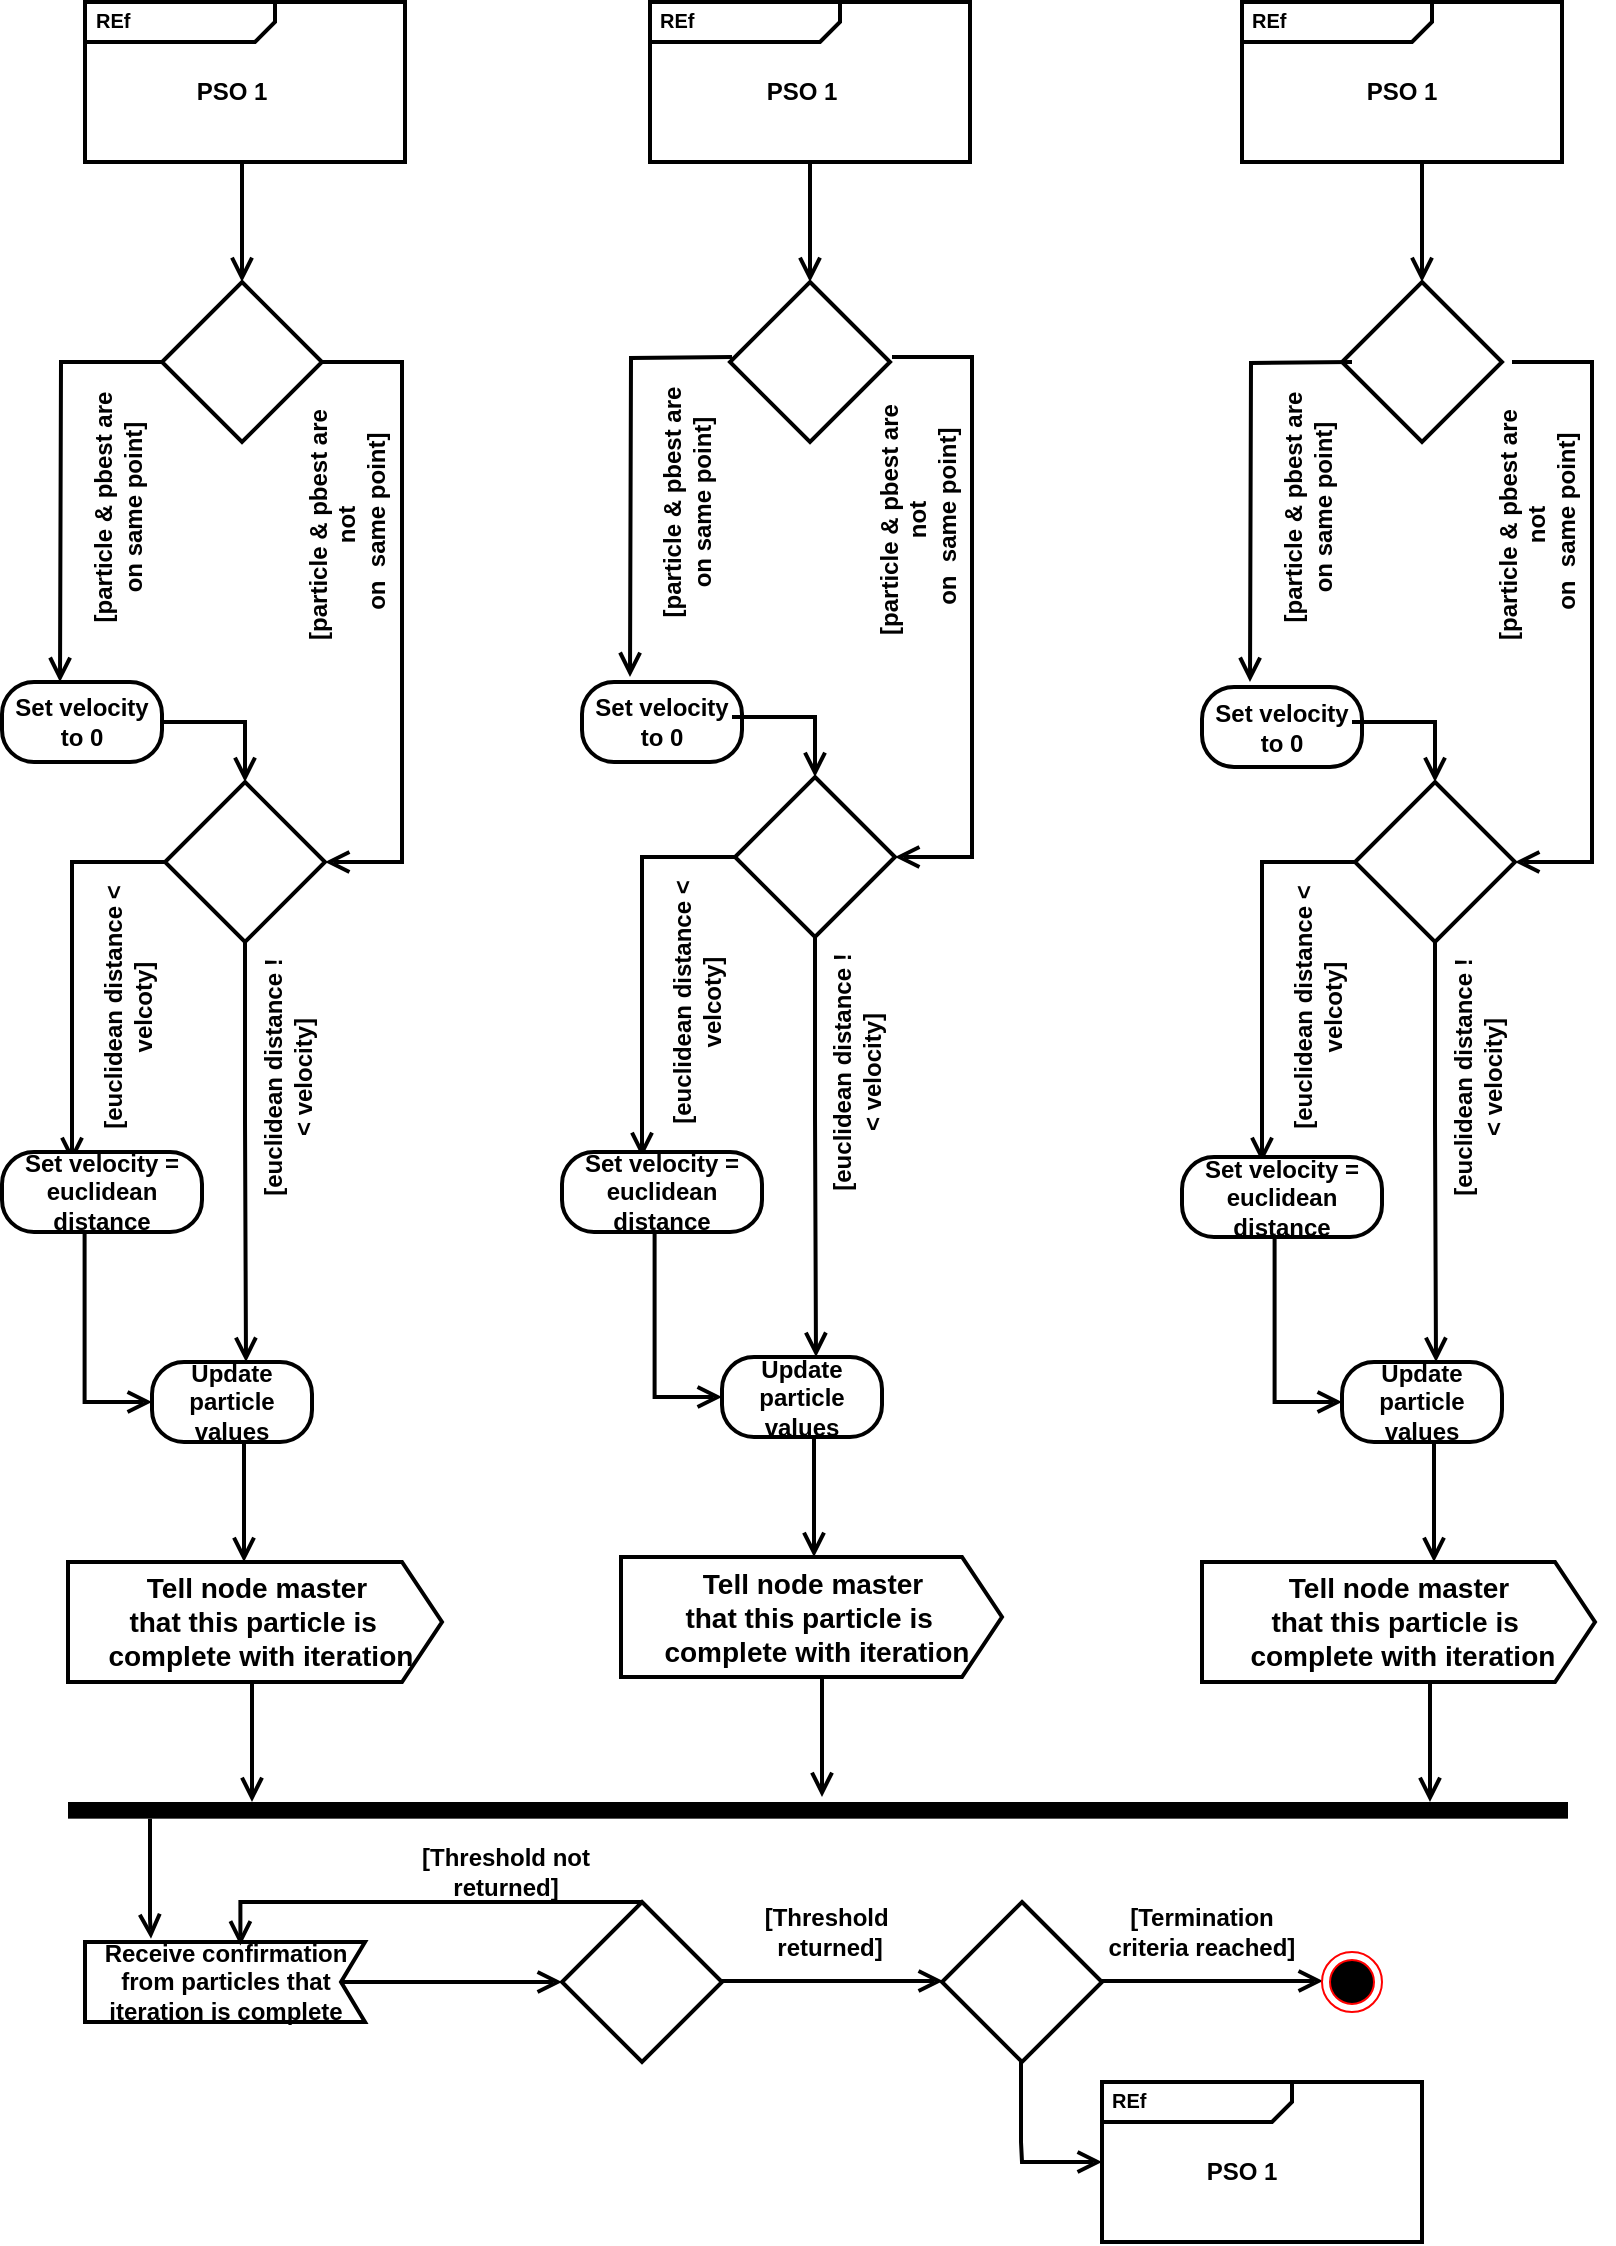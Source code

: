 <mxfile version="15.9.1" type="github">
  <diagram id="xlOCqbv3J9YG_qh07RI9" name="Page-1">
    <mxGraphModel dx="1038" dy="547" grid="1" gridSize="10" guides="1" tooltips="1" connect="1" arrows="1" fold="1" page="1" pageScale="1" pageWidth="827" pageHeight="1169" math="0" shadow="0">
      <root>
        <mxCell id="0" />
        <mxCell id="1" parent="0" />
        <mxCell id="xODYXfQhKV8Ah3ee-2qh-1" value="" style="rhombus;whiteSpace=wrap;html=1;strokeWidth=2;" parent="1" vertex="1">
          <mxGeometry x="90" y="160" width="80" height="80" as="geometry" />
        </mxCell>
        <mxCell id="xODYXfQhKV8Ah3ee-2qh-2" value="" style="rhombus;whiteSpace=wrap;html=1;strokeWidth=2;" parent="1" vertex="1">
          <mxGeometry x="374" y="160" width="80" height="80" as="geometry" />
        </mxCell>
        <mxCell id="xODYXfQhKV8Ah3ee-2qh-3" value="" style="rhombus;whiteSpace=wrap;html=1;strokeWidth=2;" parent="1" vertex="1">
          <mxGeometry x="680" y="160" width="80" height="80" as="geometry" />
        </mxCell>
        <mxCell id="xODYXfQhKV8Ah3ee-2qh-4" value="" style="edgeStyle=orthogonalEdgeStyle;html=1;verticalAlign=bottom;endArrow=open;endSize=8;strokeColor=#000000;rounded=0;exitX=0;exitY=0.5;exitDx=0;exitDy=0;strokeWidth=2;" parent="1" source="xODYXfQhKV8Ah3ee-2qh-1" edge="1">
          <mxGeometry relative="1" as="geometry">
            <mxPoint x="39" y="360" as="targetPoint" />
            <mxPoint x="39" y="750" as="sourcePoint" />
          </mxGeometry>
        </mxCell>
        <mxCell id="xODYXfQhKV8Ah3ee-2qh-5" value="" style="edgeStyle=orthogonalEdgeStyle;html=1;verticalAlign=bottom;endArrow=open;endSize=8;strokeColor=#000000;rounded=0;exitX=1;exitY=0.5;exitDx=0;exitDy=0;strokeWidth=2;entryX=1;entryY=0.5;entryDx=0;entryDy=0;" parent="1" source="xODYXfQhKV8Ah3ee-2qh-1" target="xODYXfQhKV8Ah3ee-2qh-18" edge="1">
          <mxGeometry relative="1" as="geometry">
            <mxPoint x="180" y="990" as="targetPoint" />
            <mxPoint x="240" y="750" as="sourcePoint" />
            <Array as="points">
              <mxPoint x="210" y="200" />
              <mxPoint x="210" y="450" />
            </Array>
          </mxGeometry>
        </mxCell>
        <mxCell id="xODYXfQhKV8Ah3ee-2qh-10" value="&lt;b&gt;[particle &amp;amp; pbest are on same point]&lt;/b&gt;" style="text;html=1;strokeColor=none;fillColor=none;align=center;verticalAlign=middle;whiteSpace=wrap;rounded=0;rotation=270;" parent="1" vertex="1">
          <mxGeometry x="5" y="250" width="125" height="45" as="geometry" />
        </mxCell>
        <mxCell id="xODYXfQhKV8Ah3ee-2qh-13" value="&lt;b&gt;[particle &amp;amp; pbest are not&lt;br&gt;&amp;nbsp;on&amp;nbsp; same point]&lt;/b&gt;" style="text;html=1;strokeColor=none;fillColor=none;align=center;verticalAlign=middle;whiteSpace=wrap;rounded=0;rotation=270;" parent="1" vertex="1">
          <mxGeometry x="120" y="260" width="125" height="42.5" as="geometry" />
        </mxCell>
        <mxCell id="xODYXfQhKV8Ah3ee-2qh-16" value="&lt;b&gt;Set velocity to 0&lt;/b&gt;" style="rounded=1;whiteSpace=wrap;html=1;arcSize=40;fontColor=#000000;fillColor=#FFFFFF;strokeColor=#000000;strokeWidth=2;" parent="1" vertex="1">
          <mxGeometry x="10" y="360" width="80" height="40" as="geometry" />
        </mxCell>
        <mxCell id="xODYXfQhKV8Ah3ee-2qh-17" value="" style="edgeStyle=orthogonalEdgeStyle;html=1;verticalAlign=bottom;endArrow=open;endSize=8;strokeColor=#000000;rounded=0;exitX=1;exitY=0.5;exitDx=0;exitDy=0;strokeWidth=2;entryX=0.5;entryY=0;entryDx=0;entryDy=0;" parent="1" source="xODYXfQhKV8Ah3ee-2qh-16" target="xODYXfQhKV8Ah3ee-2qh-18" edge="1">
          <mxGeometry relative="1" as="geometry">
            <mxPoint x="130" y="380" as="targetPoint" />
            <mxPoint x="93" y="970" as="sourcePoint" />
            <Array as="points">
              <mxPoint x="132" y="380" />
            </Array>
          </mxGeometry>
        </mxCell>
        <mxCell id="xODYXfQhKV8Ah3ee-2qh-18" value="" style="rhombus;whiteSpace=wrap;html=1;strokeWidth=2;" parent="1" vertex="1">
          <mxGeometry x="91.5" y="410" width="80" height="80" as="geometry" />
        </mxCell>
        <mxCell id="xODYXfQhKV8Ah3ee-2qh-19" value="" style="edgeStyle=orthogonalEdgeStyle;html=1;verticalAlign=bottom;endArrow=open;endSize=8;strokeColor=#000000;rounded=0;strokeWidth=2;exitX=0;exitY=0.5;exitDx=0;exitDy=0;" parent="1" source="xODYXfQhKV8Ah3ee-2qh-18" edge="1">
          <mxGeometry relative="1" as="geometry">
            <mxPoint x="45" y="600" as="targetPoint" />
            <mxPoint x="124" y="720" as="sourcePoint" />
            <Array as="points">
              <mxPoint x="45" y="450" />
            </Array>
          </mxGeometry>
        </mxCell>
        <mxCell id="xODYXfQhKV8Ah3ee-2qh-20" value="&lt;b&gt;[euclidean distance &amp;lt; velcoty]&lt;/b&gt;" style="text;html=1;strokeColor=none;fillColor=none;align=center;verticalAlign=middle;whiteSpace=wrap;rounded=0;rotation=270;" parent="1" vertex="1">
          <mxGeometry x="10" y="500" width="125" height="45" as="geometry" />
        </mxCell>
        <mxCell id="xODYXfQhKV8Ah3ee-2qh-21" value="&lt;b&gt;Set velocity = euclidean distance&lt;/b&gt;" style="rounded=1;whiteSpace=wrap;html=1;arcSize=40;fontColor=#000000;fillColor=#FFFFFF;strokeColor=#000000;strokeWidth=2;" parent="1" vertex="1">
          <mxGeometry x="10" y="595" width="100" height="40" as="geometry" />
        </mxCell>
        <mxCell id="xODYXfQhKV8Ah3ee-2qh-23" value="&lt;b&gt;Update particle values&lt;/b&gt;" style="rounded=1;whiteSpace=wrap;html=1;arcSize=40;fontColor=#000000;fillColor=#FFFFFF;strokeColor=#000000;strokeWidth=2;" parent="1" vertex="1">
          <mxGeometry x="85" y="700" width="80" height="40" as="geometry" />
        </mxCell>
        <mxCell id="xODYXfQhKV8Ah3ee-2qh-24" value="" style="edgeStyle=orthogonalEdgeStyle;html=1;verticalAlign=bottom;endArrow=open;endSize=8;strokeColor=#000000;rounded=0;strokeWidth=2;exitX=0.5;exitY=1;exitDx=0;exitDy=0;" parent="1" source="xODYXfQhKV8Ah3ee-2qh-18" edge="1">
          <mxGeometry relative="1" as="geometry">
            <mxPoint x="132" y="700" as="targetPoint" />
            <mxPoint x="110" y="570" as="sourcePoint" />
            <Array as="points">
              <mxPoint x="132" y="580" />
              <mxPoint x="132" y="580" />
            </Array>
          </mxGeometry>
        </mxCell>
        <mxCell id="xODYXfQhKV8Ah3ee-2qh-25" value="&lt;p style=&quot;margin: 0px ; margin-top: 4px ; margin-left: 5px ; text-align: left&quot;&gt;&lt;b&gt;REf&amp;nbsp;&lt;/b&gt;&lt;/p&gt;" style="html=1;shape=mxgraph.sysml.package;overflow=fill;labelX=95;align=left;spacingLeft=5;verticalAlign=top;spacingTop=-3;fontSize=10;strokeColor=#000000;strokeWidth=2;fillColor=#FFFFFF;" parent="1" vertex="1">
          <mxGeometry x="51.5" y="20" width="160" height="80" as="geometry" />
        </mxCell>
        <mxCell id="xODYXfQhKV8Ah3ee-2qh-26" value="&lt;p style=&quot;margin: 0px ; margin-top: 4px ; margin-left: 5px ; text-align: left&quot;&gt;&lt;b&gt;REf&amp;nbsp;&lt;/b&gt;&lt;/p&gt;" style="html=1;shape=mxgraph.sysml.package;overflow=fill;labelX=95;align=left;spacingLeft=5;verticalAlign=top;spacingTop=-3;fontSize=10;strokeColor=#000000;strokeWidth=2;fillColor=#FFFFFF;" parent="1" vertex="1">
          <mxGeometry x="334" y="20" width="160" height="80" as="geometry" />
        </mxCell>
        <mxCell id="xODYXfQhKV8Ah3ee-2qh-27" value="&lt;p style=&quot;margin: 0px ; margin-top: 4px ; margin-left: 5px ; text-align: left&quot;&gt;&lt;b&gt;REf&amp;nbsp;&lt;/b&gt;&lt;/p&gt;" style="html=1;shape=mxgraph.sysml.package;overflow=fill;labelX=95;align=left;spacingLeft=5;verticalAlign=top;spacingTop=-3;fontSize=10;strokeColor=#000000;strokeWidth=2;fillColor=#FFFFFF;" parent="1" vertex="1">
          <mxGeometry x="630" y="20" width="160" height="80" as="geometry" />
        </mxCell>
        <mxCell id="xODYXfQhKV8Ah3ee-2qh-28" value="&lt;b&gt;PSO 1&lt;/b&gt;" style="text;html=1;strokeColor=none;fillColor=none;align=center;verticalAlign=middle;whiteSpace=wrap;rounded=0;" parent="1" vertex="1">
          <mxGeometry x="95" y="50" width="60" height="30" as="geometry" />
        </mxCell>
        <mxCell id="xODYXfQhKV8Ah3ee-2qh-29" value="&lt;b&gt;PSO 1&lt;/b&gt;" style="text;html=1;strokeColor=none;fillColor=none;align=center;verticalAlign=middle;whiteSpace=wrap;rounded=0;" parent="1" vertex="1">
          <mxGeometry x="380" y="50" width="60" height="30" as="geometry" />
        </mxCell>
        <mxCell id="xODYXfQhKV8Ah3ee-2qh-30" value="&lt;b&gt;PSO 1&lt;/b&gt;" style="text;html=1;strokeColor=none;fillColor=none;align=center;verticalAlign=middle;whiteSpace=wrap;rounded=0;" parent="1" vertex="1">
          <mxGeometry x="680" y="50" width="60" height="30" as="geometry" />
        </mxCell>
        <mxCell id="xODYXfQhKV8Ah3ee-2qh-31" value="" style="edgeStyle=orthogonalEdgeStyle;html=1;verticalAlign=bottom;endArrow=open;endSize=8;strokeColor=#000000;rounded=0;strokeWidth=2;" parent="1" edge="1">
          <mxGeometry relative="1" as="geometry">
            <mxPoint x="130" y="160" as="targetPoint" />
            <mxPoint x="130" y="100" as="sourcePoint" />
          </mxGeometry>
        </mxCell>
        <mxCell id="xODYXfQhKV8Ah3ee-2qh-32" value="" style="edgeStyle=orthogonalEdgeStyle;html=1;verticalAlign=bottom;endArrow=open;endSize=8;strokeColor=#000000;rounded=0;strokeWidth=2;" parent="1" edge="1">
          <mxGeometry relative="1" as="geometry">
            <mxPoint x="414" y="160" as="targetPoint" />
            <mxPoint x="414" y="100" as="sourcePoint" />
          </mxGeometry>
        </mxCell>
        <mxCell id="xODYXfQhKV8Ah3ee-2qh-33" value="" style="edgeStyle=orthogonalEdgeStyle;html=1;verticalAlign=bottom;endArrow=open;endSize=8;strokeColor=#000000;rounded=0;strokeWidth=2;" parent="1" edge="1">
          <mxGeometry relative="1" as="geometry">
            <mxPoint x="720" y="160" as="targetPoint" />
            <mxPoint x="720" y="100" as="sourcePoint" />
          </mxGeometry>
        </mxCell>
        <mxCell id="xODYXfQhKV8Ah3ee-2qh-38" value="" style="edgeStyle=orthogonalEdgeStyle;html=1;verticalAlign=bottom;endArrow=open;endSize=8;strokeColor=#000000;rounded=0;strokeWidth=2;exitX=0.413;exitY=1;exitDx=0;exitDy=0;entryX=0;entryY=0.5;entryDx=0;entryDy=0;exitPerimeter=0;" parent="1" source="xODYXfQhKV8Ah3ee-2qh-21" target="xODYXfQhKV8Ah3ee-2qh-23" edge="1">
          <mxGeometry relative="1" as="geometry">
            <mxPoint x="42.5" y="1150" as="targetPoint" />
            <mxPoint x="47.5" y="950" as="sourcePoint" />
            <Array as="points">
              <mxPoint x="51" y="720" />
            </Array>
          </mxGeometry>
        </mxCell>
        <mxCell id="xODYXfQhKV8Ah3ee-2qh-48" value="&lt;b&gt;Set velocity to 0&lt;/b&gt;" style="rounded=1;whiteSpace=wrap;html=1;arcSize=40;fontColor=#000000;fillColor=#FFFFFF;strokeColor=#000000;strokeWidth=2;" parent="1" vertex="1">
          <mxGeometry x="300" y="360" width="80" height="40" as="geometry" />
        </mxCell>
        <mxCell id="xODYXfQhKV8Ah3ee-2qh-66" value="&lt;b&gt;[euclidean distance !&amp;lt; velocity]&lt;/b&gt;" style="text;html=1;strokeColor=none;fillColor=none;align=center;verticalAlign=middle;whiteSpace=wrap;rounded=0;rotation=270;" parent="1" vertex="1">
          <mxGeometry x="90" y="535" width="125" height="45" as="geometry" />
        </mxCell>
        <mxCell id="xODYXfQhKV8Ah3ee-2qh-69" value="" style="edgeStyle=orthogonalEdgeStyle;html=1;verticalAlign=bottom;endArrow=open;endSize=8;strokeColor=#000000;rounded=0;strokeWidth=2;" parent="1" edge="1">
          <mxGeometry relative="1" as="geometry">
            <mxPoint x="131" y="800" as="targetPoint" />
            <mxPoint x="131" y="740" as="sourcePoint" />
            <Array as="points">
              <mxPoint x="131" y="790" />
              <mxPoint x="131" y="790" />
            </Array>
          </mxGeometry>
        </mxCell>
        <mxCell id="xODYXfQhKV8Ah3ee-2qh-72" value="" style="html=1;points=[];perimeter=orthogonalPerimeter;fillColor=#000000;strokeColor=none;direction=north;" parent="1" vertex="1">
          <mxGeometry x="43" y="920" width="750" height="8.33" as="geometry" />
        </mxCell>
        <mxCell id="xODYXfQhKV8Ah3ee-2qh-73" value="&lt;b&gt;Tell node master &lt;br&gt;that this particle&amp;nbsp;is&amp;nbsp;&lt;br&gt;&amp;nbsp;complete with iteration&lt;/b&gt;" style="html=1;shape=mxgraph.infographic.ribbonSimple;notch1=0;notch2=20;align=center;verticalAlign=middle;fontSize=14;fontStyle=0;fillColor=#FFFFFF;strokeWidth=2;" parent="1" vertex="1">
          <mxGeometry x="43" y="800" width="187" height="60" as="geometry" />
        </mxCell>
        <mxCell id="xODYXfQhKV8Ah3ee-2qh-76" value="" style="edgeStyle=orthogonalEdgeStyle;html=1;verticalAlign=bottom;endArrow=open;endSize=8;strokeColor=#000000;rounded=0;strokeWidth=2;" parent="1" edge="1">
          <mxGeometry relative="1" as="geometry">
            <mxPoint x="135" y="920" as="targetPoint" />
            <mxPoint x="135" y="860" as="sourcePoint" />
            <Array as="points">
              <mxPoint x="135" y="910" />
              <mxPoint x="135" y="910" />
            </Array>
          </mxGeometry>
        </mxCell>
        <mxCell id="xODYXfQhKV8Ah3ee-2qh-79" value="Receive confirmation from particles that iteration is complete" style="shape=mxgraph.sysml.accEvent;flipH=1;whiteSpace=wrap;align=center;fontStyle=1;strokeWidth=2;" parent="1" vertex="1">
          <mxGeometry x="51.5" y="990" width="140" height="40" as="geometry" />
        </mxCell>
        <mxCell id="pi3bbSPv9wK64zZ6astG-33" value="" style="edgeStyle=orthogonalEdgeStyle;html=1;verticalAlign=bottom;endArrow=open;endSize=8;strokeColor=#000000;rounded=0;exitX=0;exitY=0.5;exitDx=0;exitDy=0;strokeWidth=2;" edge="1" parent="1">
          <mxGeometry relative="1" as="geometry">
            <mxPoint x="324" y="357.5" as="targetPoint" />
            <mxPoint x="375" y="197.5" as="sourcePoint" />
          </mxGeometry>
        </mxCell>
        <mxCell id="pi3bbSPv9wK64zZ6astG-34" value="" style="edgeStyle=orthogonalEdgeStyle;html=1;verticalAlign=bottom;endArrow=open;endSize=8;strokeColor=#000000;rounded=0;exitX=1;exitY=0.5;exitDx=0;exitDy=0;strokeWidth=2;entryX=1;entryY=0.5;entryDx=0;entryDy=0;" edge="1" parent="1" target="pi3bbSPv9wK64zZ6astG-38">
          <mxGeometry relative="1" as="geometry">
            <mxPoint x="465" y="987.5" as="targetPoint" />
            <mxPoint x="455" y="197.5" as="sourcePoint" />
            <Array as="points">
              <mxPoint x="495" y="197.5" />
              <mxPoint x="495" y="447.5" />
            </Array>
          </mxGeometry>
        </mxCell>
        <mxCell id="pi3bbSPv9wK64zZ6astG-35" value="&lt;b&gt;[particle &amp;amp; pbest are on same point]&lt;/b&gt;" style="text;html=1;strokeColor=none;fillColor=none;align=center;verticalAlign=middle;whiteSpace=wrap;rounded=0;rotation=270;" vertex="1" parent="1">
          <mxGeometry x="290" y="247.5" width="125" height="45" as="geometry" />
        </mxCell>
        <mxCell id="pi3bbSPv9wK64zZ6astG-36" value="&lt;b&gt;[particle &amp;amp; pbest are not&lt;br&gt;&amp;nbsp;on&amp;nbsp; same point]&lt;/b&gt;" style="text;html=1;strokeColor=none;fillColor=none;align=center;verticalAlign=middle;whiteSpace=wrap;rounded=0;rotation=270;" vertex="1" parent="1">
          <mxGeometry x="405" y="257.5" width="125" height="42.5" as="geometry" />
        </mxCell>
        <mxCell id="pi3bbSPv9wK64zZ6astG-37" value="" style="edgeStyle=orthogonalEdgeStyle;html=1;verticalAlign=bottom;endArrow=open;endSize=8;strokeColor=#000000;rounded=0;exitX=1;exitY=0.5;exitDx=0;exitDy=0;strokeWidth=2;entryX=0.5;entryY=0;entryDx=0;entryDy=0;" edge="1" parent="1" target="pi3bbSPv9wK64zZ6astG-38">
          <mxGeometry relative="1" as="geometry">
            <mxPoint x="415" y="377.5" as="targetPoint" />
            <mxPoint x="375" y="377.5" as="sourcePoint" />
            <Array as="points">
              <mxPoint x="417" y="377.5" />
            </Array>
          </mxGeometry>
        </mxCell>
        <mxCell id="pi3bbSPv9wK64zZ6astG-38" value="" style="rhombus;whiteSpace=wrap;html=1;strokeWidth=2;" vertex="1" parent="1">
          <mxGeometry x="376.5" y="407.5" width="80" height="80" as="geometry" />
        </mxCell>
        <mxCell id="pi3bbSPv9wK64zZ6astG-39" value="" style="edgeStyle=orthogonalEdgeStyle;html=1;verticalAlign=bottom;endArrow=open;endSize=8;strokeColor=#000000;rounded=0;strokeWidth=2;exitX=0;exitY=0.5;exitDx=0;exitDy=0;" edge="1" parent="1" source="pi3bbSPv9wK64zZ6astG-38">
          <mxGeometry relative="1" as="geometry">
            <mxPoint x="330" y="597.5" as="targetPoint" />
            <mxPoint x="409" y="717.5" as="sourcePoint" />
            <Array as="points">
              <mxPoint x="330" y="447.5" />
            </Array>
          </mxGeometry>
        </mxCell>
        <mxCell id="pi3bbSPv9wK64zZ6astG-40" value="&lt;b&gt;[euclidean distance &amp;lt; velcoty]&lt;/b&gt;" style="text;html=1;strokeColor=none;fillColor=none;align=center;verticalAlign=middle;whiteSpace=wrap;rounded=0;rotation=270;" vertex="1" parent="1">
          <mxGeometry x="295" y="497.5" width="125" height="45" as="geometry" />
        </mxCell>
        <mxCell id="pi3bbSPv9wK64zZ6astG-41" value="&lt;b&gt;Update particle values&lt;/b&gt;" style="rounded=1;whiteSpace=wrap;html=1;arcSize=40;fontColor=#000000;fillColor=#FFFFFF;strokeColor=#000000;strokeWidth=2;" vertex="1" parent="1">
          <mxGeometry x="370" y="697.5" width="80" height="40" as="geometry" />
        </mxCell>
        <mxCell id="pi3bbSPv9wK64zZ6astG-42" value="" style="edgeStyle=orthogonalEdgeStyle;html=1;verticalAlign=bottom;endArrow=open;endSize=8;strokeColor=#000000;rounded=0;strokeWidth=2;exitX=0.5;exitY=1;exitDx=0;exitDy=0;" edge="1" parent="1" source="pi3bbSPv9wK64zZ6astG-38">
          <mxGeometry relative="1" as="geometry">
            <mxPoint x="417" y="697.5" as="targetPoint" />
            <mxPoint x="395" y="567.5" as="sourcePoint" />
            <Array as="points">
              <mxPoint x="417" y="577.5" />
              <mxPoint x="417" y="577.5" />
            </Array>
          </mxGeometry>
        </mxCell>
        <mxCell id="pi3bbSPv9wK64zZ6astG-43" value="" style="edgeStyle=orthogonalEdgeStyle;html=1;verticalAlign=bottom;endArrow=open;endSize=8;strokeColor=#000000;rounded=0;strokeWidth=2;exitX=0.413;exitY=1;exitDx=0;exitDy=0;entryX=0;entryY=0.5;entryDx=0;entryDy=0;exitPerimeter=0;" edge="1" parent="1" target="pi3bbSPv9wK64zZ6astG-41">
          <mxGeometry relative="1" as="geometry">
            <mxPoint x="327.5" y="1147.5" as="targetPoint" />
            <mxPoint x="336.3" y="632.5" as="sourcePoint" />
            <Array as="points">
              <mxPoint x="336" y="717.5" />
            </Array>
          </mxGeometry>
        </mxCell>
        <mxCell id="pi3bbSPv9wK64zZ6astG-44" value="&lt;b&gt;[euclidean distance !&amp;lt; velocity]&lt;/b&gt;" style="text;html=1;strokeColor=none;fillColor=none;align=center;verticalAlign=middle;whiteSpace=wrap;rounded=0;rotation=270;" vertex="1" parent="1">
          <mxGeometry x="375" y="532.5" width="125" height="45" as="geometry" />
        </mxCell>
        <mxCell id="pi3bbSPv9wK64zZ6astG-45" value="" style="edgeStyle=orthogonalEdgeStyle;html=1;verticalAlign=bottom;endArrow=open;endSize=8;strokeColor=#000000;rounded=0;strokeWidth=2;" edge="1" parent="1">
          <mxGeometry relative="1" as="geometry">
            <mxPoint x="416" y="797.5" as="targetPoint" />
            <mxPoint x="416" y="737.5" as="sourcePoint" />
            <Array as="points">
              <mxPoint x="416" y="787.5" />
              <mxPoint x="416" y="787.5" />
            </Array>
          </mxGeometry>
        </mxCell>
        <mxCell id="pi3bbSPv9wK64zZ6astG-46" value="&lt;b&gt;Tell node master &lt;br&gt;that this particle&amp;nbsp;is&amp;nbsp;&lt;br&gt;&amp;nbsp;complete with iteration&lt;/b&gt;" style="html=1;shape=mxgraph.infographic.ribbonSimple;notch1=0;notch2=20;align=center;verticalAlign=middle;fontSize=14;fontStyle=0;fillColor=#FFFFFF;strokeWidth=2;" vertex="1" parent="1">
          <mxGeometry x="319.5" y="797.5" width="190.5" height="60" as="geometry" />
        </mxCell>
        <mxCell id="pi3bbSPv9wK64zZ6astG-47" value="" style="edgeStyle=orthogonalEdgeStyle;html=1;verticalAlign=bottom;endArrow=open;endSize=8;strokeColor=#000000;rounded=0;strokeWidth=2;" edge="1" parent="1">
          <mxGeometry relative="1" as="geometry">
            <mxPoint x="420" y="917.5" as="targetPoint" />
            <mxPoint x="420" y="857.5" as="sourcePoint" />
            <Array as="points">
              <mxPoint x="420" y="907.5" />
              <mxPoint x="420" y="907.5" />
            </Array>
          </mxGeometry>
        </mxCell>
        <mxCell id="pi3bbSPv9wK64zZ6astG-48" value="&lt;b&gt;Set velocity = euclidean distance&lt;/b&gt;" style="rounded=1;whiteSpace=wrap;html=1;arcSize=40;fontColor=#000000;fillColor=#FFFFFF;strokeColor=#000000;strokeWidth=2;" vertex="1" parent="1">
          <mxGeometry x="290" y="595" width="100" height="40" as="geometry" />
        </mxCell>
        <mxCell id="pi3bbSPv9wK64zZ6astG-50" value="&lt;b&gt;Set velocity to 0&lt;/b&gt;" style="rounded=1;whiteSpace=wrap;html=1;arcSize=40;fontColor=#000000;fillColor=#FFFFFF;strokeColor=#000000;strokeWidth=2;" vertex="1" parent="1">
          <mxGeometry x="610" y="362.5" width="80" height="40" as="geometry" />
        </mxCell>
        <mxCell id="pi3bbSPv9wK64zZ6astG-51" value="" style="edgeStyle=orthogonalEdgeStyle;html=1;verticalAlign=bottom;endArrow=open;endSize=8;strokeColor=#000000;rounded=0;exitX=0;exitY=0.5;exitDx=0;exitDy=0;strokeWidth=2;" edge="1" parent="1">
          <mxGeometry relative="1" as="geometry">
            <mxPoint x="634" y="360" as="targetPoint" />
            <mxPoint x="685" y="200" as="sourcePoint" />
          </mxGeometry>
        </mxCell>
        <mxCell id="pi3bbSPv9wK64zZ6astG-52" value="" style="edgeStyle=orthogonalEdgeStyle;html=1;verticalAlign=bottom;endArrow=open;endSize=8;strokeColor=#000000;rounded=0;exitX=1;exitY=0.5;exitDx=0;exitDy=0;strokeWidth=2;entryX=1;entryY=0.5;entryDx=0;entryDy=0;" edge="1" parent="1" target="pi3bbSPv9wK64zZ6astG-56">
          <mxGeometry relative="1" as="geometry">
            <mxPoint x="775" y="990" as="targetPoint" />
            <mxPoint x="765" y="200" as="sourcePoint" />
            <Array as="points">
              <mxPoint x="805" y="200" />
              <mxPoint x="805" y="450" />
            </Array>
          </mxGeometry>
        </mxCell>
        <mxCell id="pi3bbSPv9wK64zZ6astG-53" value="&lt;b&gt;[particle &amp;amp; pbest are on same point]&lt;/b&gt;" style="text;html=1;strokeColor=none;fillColor=none;align=center;verticalAlign=middle;whiteSpace=wrap;rounded=0;rotation=270;" vertex="1" parent="1">
          <mxGeometry x="600" y="250" width="125" height="45" as="geometry" />
        </mxCell>
        <mxCell id="pi3bbSPv9wK64zZ6astG-54" value="&lt;b&gt;[particle &amp;amp; pbest are not&lt;br&gt;&amp;nbsp;on&amp;nbsp; same point]&lt;/b&gt;" style="text;html=1;strokeColor=none;fillColor=none;align=center;verticalAlign=middle;whiteSpace=wrap;rounded=0;rotation=270;" vertex="1" parent="1">
          <mxGeometry x="715" y="260" width="125" height="42.5" as="geometry" />
        </mxCell>
        <mxCell id="pi3bbSPv9wK64zZ6astG-55" value="" style="edgeStyle=orthogonalEdgeStyle;html=1;verticalAlign=bottom;endArrow=open;endSize=8;strokeColor=#000000;rounded=0;exitX=1;exitY=0.5;exitDx=0;exitDy=0;strokeWidth=2;entryX=0.5;entryY=0;entryDx=0;entryDy=0;" edge="1" parent="1" target="pi3bbSPv9wK64zZ6astG-56">
          <mxGeometry relative="1" as="geometry">
            <mxPoint x="725" y="380" as="targetPoint" />
            <mxPoint x="685" y="380" as="sourcePoint" />
            <Array as="points">
              <mxPoint x="727" y="380" />
            </Array>
          </mxGeometry>
        </mxCell>
        <mxCell id="pi3bbSPv9wK64zZ6astG-56" value="" style="rhombus;whiteSpace=wrap;html=1;strokeWidth=2;" vertex="1" parent="1">
          <mxGeometry x="686.5" y="410" width="80" height="80" as="geometry" />
        </mxCell>
        <mxCell id="pi3bbSPv9wK64zZ6astG-57" value="" style="edgeStyle=orthogonalEdgeStyle;html=1;verticalAlign=bottom;endArrow=open;endSize=8;strokeColor=#000000;rounded=0;strokeWidth=2;exitX=0;exitY=0.5;exitDx=0;exitDy=0;" edge="1" parent="1" source="pi3bbSPv9wK64zZ6astG-56">
          <mxGeometry relative="1" as="geometry">
            <mxPoint x="640" y="600" as="targetPoint" />
            <mxPoint x="719" y="720" as="sourcePoint" />
            <Array as="points">
              <mxPoint x="640" y="450" />
            </Array>
          </mxGeometry>
        </mxCell>
        <mxCell id="pi3bbSPv9wK64zZ6astG-58" value="&lt;b&gt;[euclidean distance &amp;lt; velcoty]&lt;/b&gt;" style="text;html=1;strokeColor=none;fillColor=none;align=center;verticalAlign=middle;whiteSpace=wrap;rounded=0;rotation=270;" vertex="1" parent="1">
          <mxGeometry x="605" y="500" width="125" height="45" as="geometry" />
        </mxCell>
        <mxCell id="pi3bbSPv9wK64zZ6astG-59" value="&lt;b&gt;Update particle values&lt;/b&gt;" style="rounded=1;whiteSpace=wrap;html=1;arcSize=40;fontColor=#000000;fillColor=#FFFFFF;strokeColor=#000000;strokeWidth=2;" vertex="1" parent="1">
          <mxGeometry x="680" y="700" width="80" height="40" as="geometry" />
        </mxCell>
        <mxCell id="pi3bbSPv9wK64zZ6astG-60" value="" style="edgeStyle=orthogonalEdgeStyle;html=1;verticalAlign=bottom;endArrow=open;endSize=8;strokeColor=#000000;rounded=0;strokeWidth=2;exitX=0.5;exitY=1;exitDx=0;exitDy=0;" edge="1" parent="1" source="pi3bbSPv9wK64zZ6astG-56">
          <mxGeometry relative="1" as="geometry">
            <mxPoint x="727" y="700" as="targetPoint" />
            <mxPoint x="705" y="570" as="sourcePoint" />
            <Array as="points">
              <mxPoint x="727" y="580" />
              <mxPoint x="727" y="580" />
            </Array>
          </mxGeometry>
        </mxCell>
        <mxCell id="pi3bbSPv9wK64zZ6astG-61" value="" style="edgeStyle=orthogonalEdgeStyle;html=1;verticalAlign=bottom;endArrow=open;endSize=8;strokeColor=#000000;rounded=0;strokeWidth=2;exitX=0.413;exitY=1;exitDx=0;exitDy=0;entryX=0;entryY=0.5;entryDx=0;entryDy=0;exitPerimeter=0;" edge="1" parent="1" target="pi3bbSPv9wK64zZ6astG-59">
          <mxGeometry relative="1" as="geometry">
            <mxPoint x="637.5" y="1150" as="targetPoint" />
            <mxPoint x="646.3" y="635" as="sourcePoint" />
            <Array as="points">
              <mxPoint x="646" y="720" />
            </Array>
          </mxGeometry>
        </mxCell>
        <mxCell id="pi3bbSPv9wK64zZ6astG-62" value="&lt;b&gt;[euclidean distance !&amp;lt; velocity]&lt;/b&gt;" style="text;html=1;strokeColor=none;fillColor=none;align=center;verticalAlign=middle;whiteSpace=wrap;rounded=0;rotation=270;" vertex="1" parent="1">
          <mxGeometry x="685" y="535" width="125" height="45" as="geometry" />
        </mxCell>
        <mxCell id="pi3bbSPv9wK64zZ6astG-63" value="" style="edgeStyle=orthogonalEdgeStyle;html=1;verticalAlign=bottom;endArrow=open;endSize=8;strokeColor=#000000;rounded=0;strokeWidth=2;" edge="1" parent="1">
          <mxGeometry relative="1" as="geometry">
            <mxPoint x="726" y="800" as="targetPoint" />
            <mxPoint x="726" y="740" as="sourcePoint" />
            <Array as="points">
              <mxPoint x="726" y="790" />
              <mxPoint x="726" y="790" />
            </Array>
          </mxGeometry>
        </mxCell>
        <mxCell id="pi3bbSPv9wK64zZ6astG-64" value="&lt;b&gt;Tell node master &lt;br&gt;that this particle&amp;nbsp;is&amp;nbsp;&lt;br&gt;&amp;nbsp;complete with iteration&lt;/b&gt;" style="html=1;shape=mxgraph.infographic.ribbonSimple;notch1=0;notch2=20;align=center;verticalAlign=middle;fontSize=14;fontStyle=0;fillColor=#FFFFFF;strokeWidth=2;" vertex="1" parent="1">
          <mxGeometry x="610" y="800" width="196.5" height="60" as="geometry" />
        </mxCell>
        <mxCell id="pi3bbSPv9wK64zZ6astG-65" value="&lt;b&gt;Set velocity = euclidean distance&lt;/b&gt;" style="rounded=1;whiteSpace=wrap;html=1;arcSize=40;fontColor=#000000;fillColor=#FFFFFF;strokeColor=#000000;strokeWidth=2;" vertex="1" parent="1">
          <mxGeometry x="600" y="597.5" width="100" height="40" as="geometry" />
        </mxCell>
        <mxCell id="pi3bbSPv9wK64zZ6astG-66" value="" style="edgeStyle=orthogonalEdgeStyle;html=1;verticalAlign=bottom;endArrow=open;endSize=8;strokeColor=#000000;rounded=0;strokeWidth=2;" edge="1" parent="1">
          <mxGeometry relative="1" as="geometry">
            <mxPoint x="724" y="920" as="targetPoint" />
            <mxPoint x="724" y="860" as="sourcePoint" />
            <Array as="points">
              <mxPoint x="724" y="910" />
              <mxPoint x="724" y="910" />
            </Array>
          </mxGeometry>
        </mxCell>
        <mxCell id="pi3bbSPv9wK64zZ6astG-67" value="" style="edgeStyle=orthogonalEdgeStyle;html=1;verticalAlign=bottom;endArrow=open;endSize=8;strokeColor=#000000;rounded=0;strokeWidth=2;exitX=0.5;exitY=0;exitDx=0;exitDy=0;entryX=0.445;entryY=0.045;entryDx=0;entryDy=0;entryPerimeter=0;" edge="1" parent="1" source="pi3bbSPv9wK64zZ6astG-69" target="xODYXfQhKV8Ah3ee-2qh-79">
          <mxGeometry relative="1" as="geometry">
            <mxPoint x="120" y="990" as="targetPoint" />
            <mxPoint x="570" y="1040" as="sourcePoint" />
            <Array as="points">
              <mxPoint x="129" y="970" />
            </Array>
          </mxGeometry>
        </mxCell>
        <mxCell id="pi3bbSPv9wK64zZ6astG-68" value="" style="edgeStyle=orthogonalEdgeStyle;html=1;verticalAlign=bottom;endArrow=open;endSize=8;strokeColor=#000000;rounded=0;strokeWidth=2;exitX=0;exitY=0.5;exitDx=12;exitDy=0;exitPerimeter=0;" edge="1" parent="1" source="xODYXfQhKV8Ah3ee-2qh-79">
          <mxGeometry relative="1" as="geometry">
            <mxPoint x="290" y="1010" as="targetPoint" />
            <mxPoint x="560" y="1000" as="sourcePoint" />
            <Array as="points" />
          </mxGeometry>
        </mxCell>
        <mxCell id="pi3bbSPv9wK64zZ6astG-69" value="" style="rhombus;whiteSpace=wrap;html=1;strokeWidth=2;" vertex="1" parent="1">
          <mxGeometry x="290" y="970" width="80" height="80" as="geometry" />
        </mxCell>
        <mxCell id="pi3bbSPv9wK64zZ6astG-70" value="&lt;b&gt;[Threshold not returned]&lt;/b&gt;" style="text;html=1;strokeColor=none;fillColor=none;align=center;verticalAlign=middle;whiteSpace=wrap;rounded=0;" vertex="1" parent="1">
          <mxGeometry x="211.5" y="940" width="100" height="30" as="geometry" />
        </mxCell>
        <mxCell id="pi3bbSPv9wK64zZ6astG-72" value="" style="edgeStyle=orthogonalEdgeStyle;html=1;verticalAlign=bottom;endArrow=open;endSize=8;strokeColor=#000000;rounded=0;strokeWidth=2;" edge="1" parent="1">
          <mxGeometry relative="1" as="geometry">
            <mxPoint x="84.5" y="988.33" as="targetPoint" />
            <mxPoint x="84" y="928.33" as="sourcePoint" />
            <Array as="points">
              <mxPoint x="84" y="978.33" />
              <mxPoint x="84" y="978.33" />
            </Array>
          </mxGeometry>
        </mxCell>
        <mxCell id="pi3bbSPv9wK64zZ6astG-74" value="&lt;b&gt;[Threshold&amp;nbsp; returned]&lt;/b&gt;" style="text;html=1;strokeColor=none;fillColor=none;align=center;verticalAlign=middle;whiteSpace=wrap;rounded=0;" vertex="1" parent="1">
          <mxGeometry x="374" y="970" width="100" height="30" as="geometry" />
        </mxCell>
        <mxCell id="pi3bbSPv9wK64zZ6astG-76" value="" style="edgeStyle=orthogonalEdgeStyle;html=1;verticalAlign=bottom;endArrow=open;endSize=8;strokeColor=#000000;rounded=0;strokeWidth=2;exitX=0;exitY=0.5;exitDx=12;exitDy=0;exitPerimeter=0;" edge="1" parent="1">
          <mxGeometry relative="1" as="geometry">
            <mxPoint x="480.5" y="1009.5" as="targetPoint" />
            <mxPoint x="370" y="1009.5" as="sourcePoint" />
            <Array as="points" />
          </mxGeometry>
        </mxCell>
        <mxCell id="pi3bbSPv9wK64zZ6astG-77" value="" style="rhombus;whiteSpace=wrap;html=1;strokeWidth=2;" vertex="1" parent="1">
          <mxGeometry x="480" y="970" width="80" height="80" as="geometry" />
        </mxCell>
        <mxCell id="pi3bbSPv9wK64zZ6astG-78" value="" style="edgeStyle=orthogonalEdgeStyle;html=1;verticalAlign=bottom;endArrow=open;endSize=8;strokeColor=#000000;rounded=0;strokeWidth=2;exitX=0;exitY=0.5;exitDx=12;exitDy=0;exitPerimeter=0;" edge="1" parent="1">
          <mxGeometry relative="1" as="geometry">
            <mxPoint x="670.5" y="1009.5" as="targetPoint" />
            <mxPoint x="560" y="1009.5" as="sourcePoint" />
            <Array as="points" />
          </mxGeometry>
        </mxCell>
        <mxCell id="pi3bbSPv9wK64zZ6astG-79" value="&lt;b&gt;[Termination criteria reached]&lt;/b&gt;" style="text;html=1;strokeColor=none;fillColor=none;align=center;verticalAlign=middle;whiteSpace=wrap;rounded=0;" vertex="1" parent="1">
          <mxGeometry x="560" y="970" width="100" height="30" as="geometry" />
        </mxCell>
        <mxCell id="pi3bbSPv9wK64zZ6astG-80" value="" style="ellipse;html=1;shape=endState;fillColor=#000000;strokeColor=#ff0000;" vertex="1" parent="1">
          <mxGeometry x="670" y="995" width="30" height="30" as="geometry" />
        </mxCell>
        <mxCell id="pi3bbSPv9wK64zZ6astG-81" value="" style="edgeStyle=orthogonalEdgeStyle;html=1;verticalAlign=bottom;endArrow=open;endSize=8;strokeColor=#000000;rounded=0;strokeWidth=2;" edge="1" parent="1">
          <mxGeometry relative="1" as="geometry">
            <mxPoint x="560" y="1100" as="targetPoint" />
            <mxPoint x="519.5" y="1050" as="sourcePoint" />
            <Array as="points">
              <mxPoint x="520" y="1090" />
              <mxPoint x="520" y="1090" />
            </Array>
          </mxGeometry>
        </mxCell>
        <mxCell id="pi3bbSPv9wK64zZ6astG-82" value="&lt;p style=&quot;margin: 0px ; margin-top: 4px ; margin-left: 5px ; text-align: left&quot;&gt;&lt;b&gt;REf&amp;nbsp;&lt;/b&gt;&lt;/p&gt;" style="html=1;shape=mxgraph.sysml.package;overflow=fill;labelX=95;align=left;spacingLeft=5;verticalAlign=top;spacingTop=-3;fontSize=10;strokeColor=#000000;strokeWidth=2;fillColor=#FFFFFF;" vertex="1" parent="1">
          <mxGeometry x="560" y="1060" width="160" height="80" as="geometry" />
        </mxCell>
        <mxCell id="pi3bbSPv9wK64zZ6astG-83" value="&lt;b&gt;PSO 1&lt;/b&gt;" style="text;html=1;strokeColor=none;fillColor=none;align=center;verticalAlign=middle;whiteSpace=wrap;rounded=0;" vertex="1" parent="1">
          <mxGeometry x="600" y="1090" width="60" height="30" as="geometry" />
        </mxCell>
      </root>
    </mxGraphModel>
  </diagram>
</mxfile>
